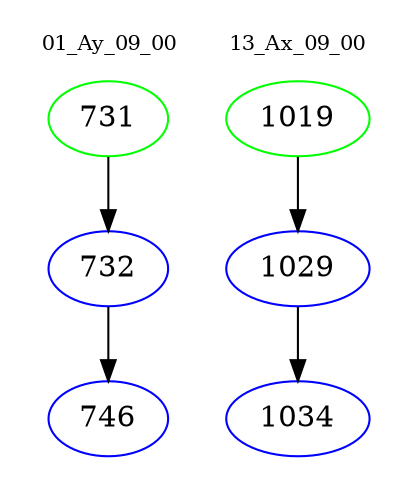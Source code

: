 digraph{
subgraph cluster_0 {
color = white
label = "01_Ay_09_00";
fontsize=10;
T0_731 [label="731", color="green"]
T0_731 -> T0_732 [color="black"]
T0_732 [label="732", color="blue"]
T0_732 -> T0_746 [color="black"]
T0_746 [label="746", color="blue"]
}
subgraph cluster_1 {
color = white
label = "13_Ax_09_00";
fontsize=10;
T1_1019 [label="1019", color="green"]
T1_1019 -> T1_1029 [color="black"]
T1_1029 [label="1029", color="blue"]
T1_1029 -> T1_1034 [color="black"]
T1_1034 [label="1034", color="blue"]
}
}
